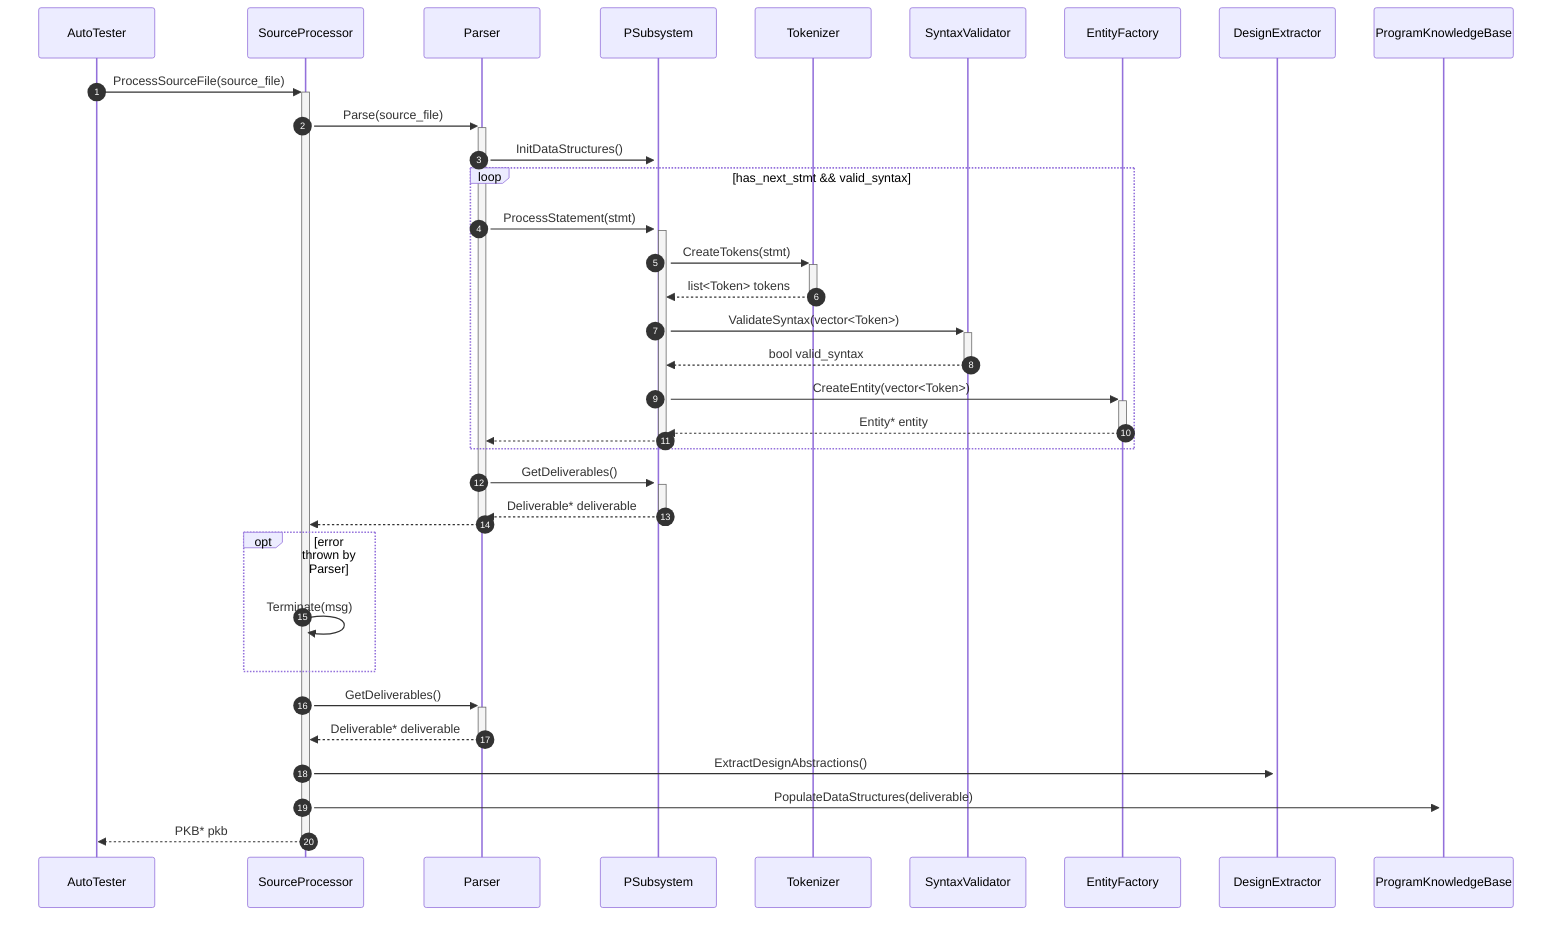 sequenceDiagram
    autonumber
    participant AT as AutoTester
    participant SP as SourceProcessor
    participant P as Parser
    %% subsystem creates nodes and storing AST while the lines are being read
    %% Psystem contains statement stacks..
    participant PSub as PSubsystem
    participant Tkn as Tokenizer
    participant CGV as SyntaxValidator
    %% EntityFactory modifies necessary DSes (creates Entities, add entries into relationship, entity tables ...)
    participant EF as EntityFactory
    participant DE as DesignExtractor
    participant PKB as ProgramKnowledgeBase

    AT->>+SP: ProcessSourceFile(source_file)
    SP ->>+ P: Parse(source_file)

    %% initialises the necessary data structures inside PSub, these DSes (AST, RelationshipTables, EntityTables) will be accumulated
    %% Assumption: P will check correctness while building DSes %
    P ->>+ PSub: InitDataStructures()

    %% statement here refers to the source code in between two semicolons
    %% If valid_state == false in ValidateSyntax, the loop terminates
    loop has_next_stmt && valid_syntax
        P ->>+ PSub: ProcessStatement(stmt)
        PSub ->>+ Tkn: CreateTokens(stmt)
        %% a token looks like: (<symbol>, <tokenTag>) brace_open brace_close
        Tkn -->>- PSub: list<Token> tokens

        %% We ask the validator to validate the syntax for a single statement, if there's an error at any token, it should fail early
        PSub ->>+ CGV: ValidateSyntax(vector<Token>)
        CGV -->>-PSub: bool valid_syntax

        %% create Entities:  Entity here refers to the Abstraction Entity as described by the wiki/lecture 1 slides
        PSub ->>+EF:CreateEntity(vector<Token>)
        %% This method has responsibilities such as creating necessary Entity Nodes and updating the necessary tables to reflect relationships (this is where we add info about relationships b/w lines, vars...)
        %% Entity node refers to WHILE/IF/ASSIGN... ref to
        EF-->>-PSub: Entity* entity

        PSub -->>-P:
        %% todo: handle the error handling opt code here
    end
    %% at this point, all the statements have been processed, the parser is ready for deliverables to be sent to SP
    P ->>+PSub: GetDeliverables()
    PSub -->>-P: Deliverable* deliverable

    P -->>-SP:

    opt error thrown by Parser
        SP ->>SP : Terminate(msg)
    end

    SP ->>+P: GetDeliverables()
    P -->>-SP: Deliverable* deliverable

    %% todo: add in DE activities
    SP ->>+DE: ExtractDesignAbstractions()
    %% DE and SP will comms with each other bidirectionally
    %% todo: these sequences will be fleshed out in a separate sequence diagram

    SP ->>+PKB: PopulateDataStructures(deliverable)

    SP -->>- AT: PKB* pkb

    %% Transitive => Parents*, Children* Follows*, FollowedBy* Use, UsedBy, Modifies, ModifiesBy
    %% This sequence of steps ends when the source processing is done and deliverables sent to PKB %%